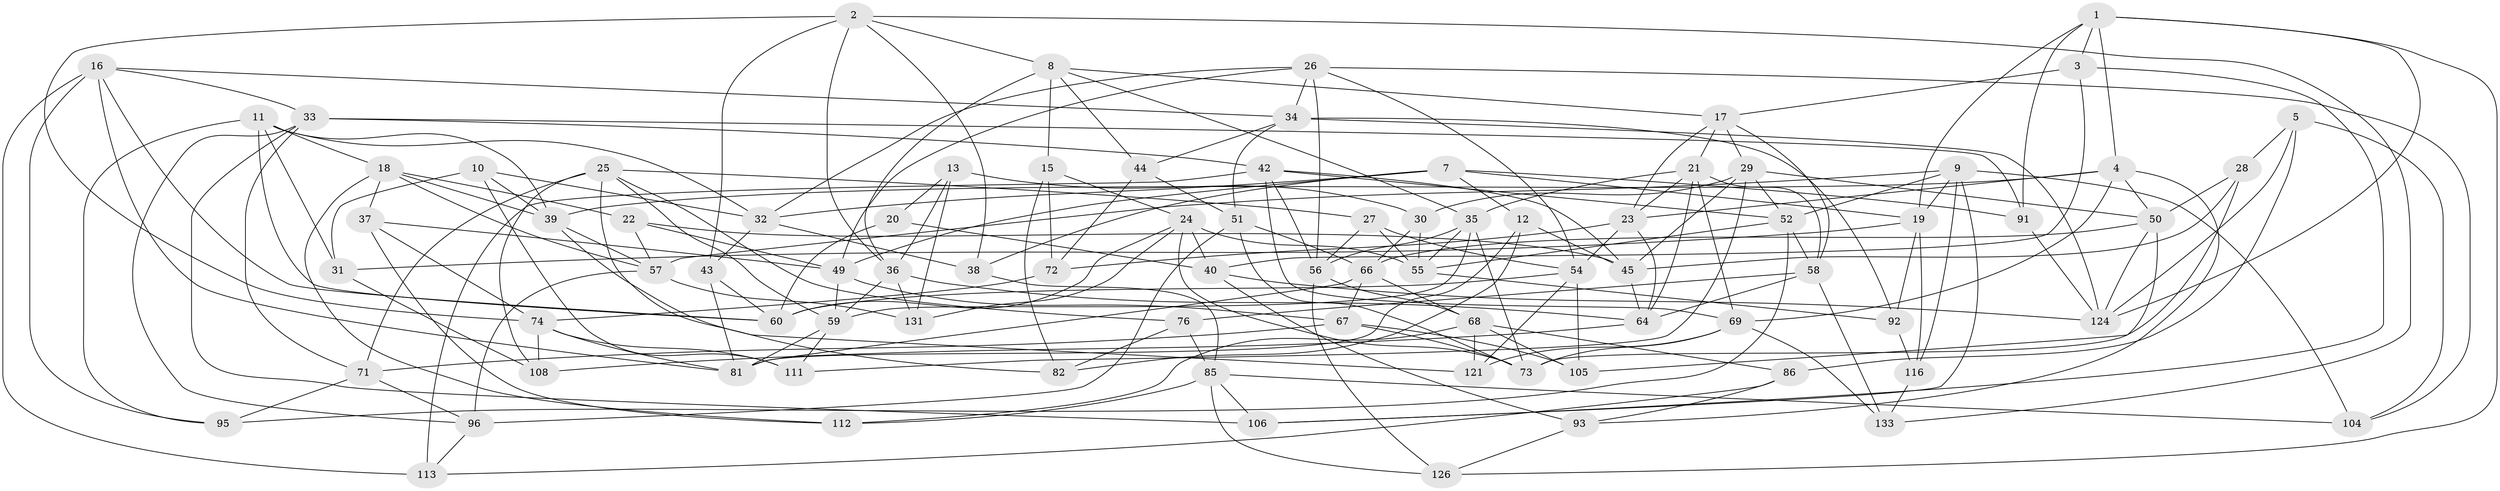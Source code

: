 // original degree distribution, {4: 1.0}
// Generated by graph-tools (version 1.1) at 2025/42/03/06/25 10:42:18]
// undirected, 85 vertices, 216 edges
graph export_dot {
graph [start="1"]
  node [color=gray90,style=filled];
  1 [super="+128"];
  2 [super="+129"];
  3;
  4 [super="+6"];
  5;
  7 [super="+87"];
  8 [super="+94"];
  9 [super="+14"];
  10;
  11 [super="+53"];
  12;
  13;
  15;
  16 [super="+109"];
  17 [super="+132"];
  18 [super="+110"];
  19 [super="+63"];
  20;
  21 [super="+97"];
  22;
  23 [super="+103"];
  24 [super="+99"];
  25 [super="+46"];
  26 [super="+47"];
  27;
  28;
  29 [super="+117"];
  30;
  31;
  32 [super="+48"];
  33 [super="+114"];
  34 [super="+41"];
  35 [super="+61"];
  36 [super="+102"];
  37;
  38;
  39 [super="+100"];
  40 [super="+119"];
  42 [super="+118"];
  43;
  44;
  45 [super="+75"];
  49 [super="+77"];
  50 [super="+70"];
  51 [super="+62"];
  52 [super="+79"];
  54 [super="+84"];
  55 [super="+90"];
  56 [super="+101"];
  57 [super="+130"];
  58 [super="+122"];
  59 [super="+65"];
  60 [super="+107"];
  64 [super="+78"];
  66 [super="+83"];
  67 [super="+98"];
  68 [super="+80"];
  69 [super="+88"];
  71 [super="+123"];
  72;
  73 [super="+115"];
  74 [super="+89"];
  76;
  81 [super="+120"];
  82;
  85 [super="+134"];
  86;
  91;
  92;
  93;
  95;
  96 [super="+125"];
  104;
  105;
  106;
  108;
  111;
  112;
  113;
  116;
  121;
  124 [super="+127"];
  126;
  131;
  133;
  1 -- 3;
  1 -- 124;
  1 -- 4;
  1 -- 19;
  1 -- 91;
  1 -- 126;
  2 -- 38;
  2 -- 43;
  2 -- 133;
  2 -- 36;
  2 -- 74;
  2 -- 8;
  3 -- 106;
  3 -- 40;
  3 -- 17;
  4 -- 93;
  4 -- 39;
  4 -- 69;
  4 -- 50;
  4 -- 23;
  5 -- 124;
  5 -- 86;
  5 -- 104;
  5 -- 28;
  7 -- 91;
  7 -- 38;
  7 -- 49;
  7 -- 32;
  7 -- 12;
  7 -- 19;
  8 -- 44;
  8 -- 15;
  8 -- 17;
  8 -- 35;
  8 -- 36;
  9 -- 19;
  9 -- 106;
  9 -- 57;
  9 -- 104;
  9 -- 116;
  9 -- 52;
  10 -- 111;
  10 -- 31;
  10 -- 32;
  10 -- 39;
  11 -- 60;
  11 -- 32;
  11 -- 31;
  11 -- 18;
  11 -- 95;
  11 -- 39;
  12 -- 45;
  12 -- 82;
  12 -- 81;
  13 -- 131;
  13 -- 30;
  13 -- 20;
  13 -- 36;
  15 -- 72;
  15 -- 24;
  15 -- 82;
  16 -- 33;
  16 -- 95;
  16 -- 34;
  16 -- 81;
  16 -- 60;
  16 -- 113;
  17 -- 21;
  17 -- 23;
  17 -- 29;
  17 -- 58;
  18 -- 37;
  18 -- 112;
  18 -- 22;
  18 -- 57;
  18 -- 39;
  19 -- 92;
  19 -- 116;
  19 -- 31;
  20 -- 40 [weight=2];
  20 -- 60;
  21 -- 69;
  21 -- 58;
  21 -- 64;
  21 -- 35;
  21 -- 23;
  22 -- 49;
  22 -- 57;
  22 -- 45;
  23 -- 72;
  23 -- 64;
  23 -- 54;
  24 -- 40;
  24 -- 131;
  24 -- 60;
  24 -- 55;
  24 -- 73;
  25 -- 108;
  25 -- 76;
  25 -- 82;
  25 -- 27;
  25 -- 59;
  25 -- 71;
  26 -- 34;
  26 -- 104;
  26 -- 56;
  26 -- 32;
  26 -- 49;
  26 -- 54;
  27 -- 54;
  27 -- 56;
  27 -- 55;
  28 -- 45;
  28 -- 73;
  28 -- 50;
  29 -- 30;
  29 -- 111;
  29 -- 50;
  29 -- 45;
  29 -- 52;
  30 -- 55;
  30 -- 66;
  31 -- 108;
  32 -- 43;
  32 -- 38;
  33 -- 91;
  33 -- 96;
  33 -- 42;
  33 -- 106;
  33 -- 71;
  34 -- 51;
  34 -- 44;
  34 -- 92;
  34 -- 124;
  35 -- 56;
  35 -- 55;
  35 -- 59;
  35 -- 73;
  36 -- 131;
  36 -- 64;
  36 -- 59;
  37 -- 112;
  37 -- 49;
  37 -- 74;
  38 -- 85;
  39 -- 121;
  39 -- 57;
  40 -- 124;
  40 -- 93;
  42 -- 69;
  42 -- 56;
  42 -- 113;
  42 -- 45;
  42 -- 52;
  43 -- 81;
  43 -- 60;
  44 -- 72;
  44 -- 51;
  45 -- 64;
  49 -- 59;
  49 -- 67;
  50 -- 105;
  50 -- 124;
  50 -- 66;
  51 -- 96 [weight=2];
  51 -- 73;
  51 -- 66;
  52 -- 95;
  52 -- 55;
  52 -- 58;
  54 -- 105;
  54 -- 121;
  54 -- 60;
  55 -- 92;
  56 -- 126;
  56 -- 68;
  57 -- 96;
  57 -- 131;
  58 -- 64;
  58 -- 76;
  58 -- 133;
  59 -- 81;
  59 -- 111;
  64 -- 108;
  66 -- 67;
  66 -- 81;
  66 -- 68;
  67 -- 105;
  67 -- 71 [weight=2];
  67 -- 73;
  68 -- 86;
  68 -- 105;
  68 -- 121;
  68 -- 112;
  69 -- 121;
  69 -- 133;
  69 -- 73;
  71 -- 95;
  71 -- 96;
  72 -- 74;
  74 -- 108;
  74 -- 81;
  74 -- 111;
  76 -- 82;
  76 -- 85;
  85 -- 106;
  85 -- 126;
  85 -- 104;
  85 -- 112;
  86 -- 93;
  86 -- 113;
  91 -- 124;
  92 -- 116;
  93 -- 126;
  96 -- 113;
  116 -- 133;
}
